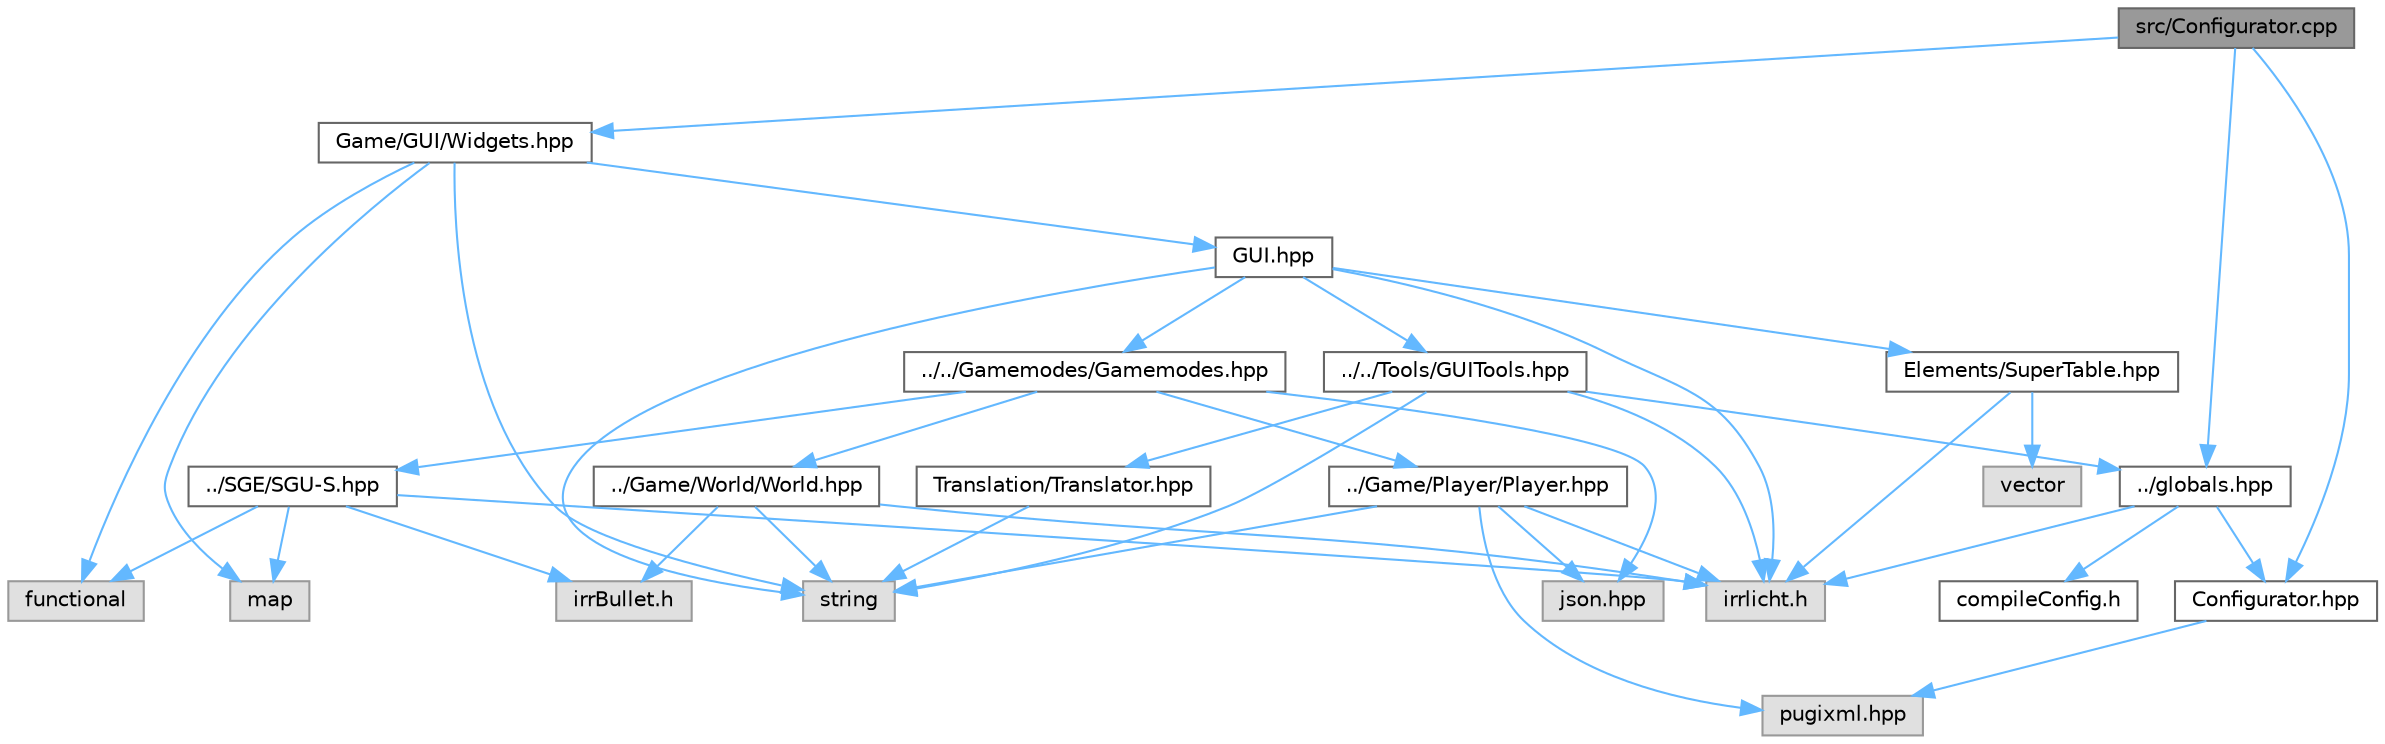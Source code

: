 digraph "src/Configurator.cpp"
{
 // LATEX_PDF_SIZE
  bgcolor="transparent";
  edge [fontname=Helvetica,fontsize=10,labelfontname=Helvetica,labelfontsize=10];
  node [fontname=Helvetica,fontsize=10,shape=box,height=0.2,width=0.4];
  Node1 [id="Node000001",label="src/Configurator.cpp",height=0.2,width=0.4,color="gray40", fillcolor="grey60", style="filled", fontcolor="black",tooltip=" "];
  Node1 -> Node2 [id="edge39_Node000001_Node000002",color="steelblue1",style="solid",tooltip=" "];
  Node2 [id="Node000002",label="Configurator.hpp",height=0.2,width=0.4,color="grey40", fillcolor="white", style="filled",URL="$d5/dd5/_configurator_8hpp.html",tooltip=" "];
  Node2 -> Node3 [id="edge40_Node000002_Node000003",color="steelblue1",style="solid",tooltip=" "];
  Node3 [id="Node000003",label="pugixml.hpp",height=0.2,width=0.4,color="grey60", fillcolor="#E0E0E0", style="filled",tooltip=" "];
  Node1 -> Node4 [id="edge41_Node000001_Node000004",color="steelblue1",style="solid",tooltip=" "];
  Node4 [id="Node000004",label="Game/GUI/Widgets.hpp",height=0.2,width=0.4,color="grey40", fillcolor="white", style="filled",URL="$dc/d55/_widgets_8hpp.html",tooltip=" "];
  Node4 -> Node5 [id="edge42_Node000004_Node000005",color="steelblue1",style="solid",tooltip=" "];
  Node5 [id="Node000005",label="GUI.hpp",height=0.2,width=0.4,color="grey40", fillcolor="white", style="filled",URL="$d3/d92/_g_u_i_8hpp.html",tooltip=" "];
  Node5 -> Node6 [id="edge43_Node000005_Node000006",color="steelblue1",style="solid",tooltip=" "];
  Node6 [id="Node000006",label="string",height=0.2,width=0.4,color="grey60", fillcolor="#E0E0E0", style="filled",tooltip=" "];
  Node5 -> Node7 [id="edge44_Node000005_Node000007",color="steelblue1",style="solid",tooltip=" "];
  Node7 [id="Node000007",label="irrlicht.h",height=0.2,width=0.4,color="grey60", fillcolor="#E0E0E0", style="filled",tooltip=" "];
  Node5 -> Node8 [id="edge45_Node000005_Node000008",color="steelblue1",style="solid",tooltip=" "];
  Node8 [id="Node000008",label="../../Tools/GUITools.hpp",height=0.2,width=0.4,color="grey40", fillcolor="white", style="filled",URL="$d9/d1f/_g_u_i_tools_8hpp.html",tooltip=" "];
  Node8 -> Node9 [id="edge46_Node000008_Node000009",color="steelblue1",style="solid",tooltip=" "];
  Node9 [id="Node000009",label="../globals.hpp",height=0.2,width=0.4,color="grey40", fillcolor="white", style="filled",URL="$d5/d82/globals_8hpp.html",tooltip=" "];
  Node9 -> Node2 [id="edge47_Node000009_Node000002",color="steelblue1",style="solid",tooltip=" "];
  Node9 -> Node10 [id="edge48_Node000009_Node000010",color="steelblue1",style="solid",tooltip=" "];
  Node10 [id="Node000010",label="compileConfig.h",height=0.2,width=0.4,color="grey40", fillcolor="white", style="filled",URL="$d5/df6/compile_config_8h.html",tooltip=" "];
  Node9 -> Node7 [id="edge49_Node000009_Node000007",color="steelblue1",style="solid",tooltip=" "];
  Node8 -> Node7 [id="edge50_Node000008_Node000007",color="steelblue1",style="solid",tooltip=" "];
  Node8 -> Node6 [id="edge51_Node000008_Node000006",color="steelblue1",style="solid",tooltip=" "];
  Node8 -> Node11 [id="edge52_Node000008_Node000011",color="steelblue1",style="solid",tooltip=" "];
  Node11 [id="Node000011",label="Translation/Translator.hpp",height=0.2,width=0.4,color="grey40", fillcolor="white", style="filled",URL="$da/dcc/_translator_8hpp.html",tooltip=" "];
  Node11 -> Node6 [id="edge53_Node000011_Node000006",color="steelblue1",style="solid",tooltip=" "];
  Node5 -> Node12 [id="edge54_Node000005_Node000012",color="steelblue1",style="solid",tooltip=" "];
  Node12 [id="Node000012",label="../../Gamemodes/Gamemodes.hpp",height=0.2,width=0.4,color="grey40", fillcolor="white", style="filled",URL="$d7/dd0/_gamemodes_8hpp.html",tooltip=" "];
  Node12 -> Node13 [id="edge55_Node000012_Node000013",color="steelblue1",style="solid",tooltip=" "];
  Node13 [id="Node000013",label="json.hpp",height=0.2,width=0.4,color="grey60", fillcolor="#E0E0E0", style="filled",tooltip=" "];
  Node12 -> Node14 [id="edge56_Node000012_Node000014",color="steelblue1",style="solid",tooltip=" "];
  Node14 [id="Node000014",label="../Game/Player/Player.hpp",height=0.2,width=0.4,color="grey40", fillcolor="white", style="filled",URL="$d0/d16/_player_8hpp.html",tooltip=" "];
  Node14 -> Node6 [id="edge57_Node000014_Node000006",color="steelblue1",style="solid",tooltip=" "];
  Node14 -> Node3 [id="edge58_Node000014_Node000003",color="steelblue1",style="solid",tooltip=" "];
  Node14 -> Node7 [id="edge59_Node000014_Node000007",color="steelblue1",style="solid",tooltip=" "];
  Node14 -> Node13 [id="edge60_Node000014_Node000013",color="steelblue1",style="solid",tooltip=" "];
  Node12 -> Node15 [id="edge61_Node000012_Node000015",color="steelblue1",style="solid",tooltip=" "];
  Node15 [id="Node000015",label="../Game/World/World.hpp",height=0.2,width=0.4,color="grey40", fillcolor="white", style="filled",URL="$dd/dc5/_world_8hpp.html",tooltip=" "];
  Node15 -> Node7 [id="edge62_Node000015_Node000007",color="steelblue1",style="solid",tooltip=" "];
  Node15 -> Node16 [id="edge63_Node000015_Node000016",color="steelblue1",style="solid",tooltip=" "];
  Node16 [id="Node000016",label="irrBullet.h",height=0.2,width=0.4,color="grey60", fillcolor="#E0E0E0", style="filled",tooltip=" "];
  Node15 -> Node6 [id="edge64_Node000015_Node000006",color="steelblue1",style="solid",tooltip=" "];
  Node12 -> Node17 [id="edge65_Node000012_Node000017",color="steelblue1",style="solid",tooltip=" "];
  Node17 [id="Node000017",label="../SGE/SGU-S.hpp",height=0.2,width=0.4,color="grey40", fillcolor="white", style="filled",URL="$d0/d66/_s_g_u-_s_8hpp.html",tooltip=" "];
  Node17 -> Node7 [id="edge66_Node000017_Node000007",color="steelblue1",style="solid",tooltip=" "];
  Node17 -> Node18 [id="edge67_Node000017_Node000018",color="steelblue1",style="solid",tooltip=" "];
  Node18 [id="Node000018",label="functional",height=0.2,width=0.4,color="grey60", fillcolor="#E0E0E0", style="filled",tooltip=" "];
  Node17 -> Node19 [id="edge68_Node000017_Node000019",color="steelblue1",style="solid",tooltip=" "];
  Node19 [id="Node000019",label="map",height=0.2,width=0.4,color="grey60", fillcolor="#E0E0E0", style="filled",tooltip=" "];
  Node17 -> Node16 [id="edge69_Node000017_Node000016",color="steelblue1",style="solid",tooltip=" "];
  Node5 -> Node20 [id="edge70_Node000005_Node000020",color="steelblue1",style="solid",tooltip=" "];
  Node20 [id="Node000020",label="Elements/SuperTable.hpp",height=0.2,width=0.4,color="grey40", fillcolor="white", style="filled",URL="$d8/d09/_super_table_8hpp.html",tooltip=" "];
  Node20 -> Node7 [id="edge71_Node000020_Node000007",color="steelblue1",style="solid",tooltip=" "];
  Node20 -> Node21 [id="edge72_Node000020_Node000021",color="steelblue1",style="solid",tooltip=" "];
  Node21 [id="Node000021",label="vector",height=0.2,width=0.4,color="grey60", fillcolor="#E0E0E0", style="filled",tooltip=" "];
  Node4 -> Node19 [id="edge73_Node000004_Node000019",color="steelblue1",style="solid",tooltip=" "];
  Node4 -> Node6 [id="edge74_Node000004_Node000006",color="steelblue1",style="solid",tooltip=" "];
  Node4 -> Node18 [id="edge75_Node000004_Node000018",color="steelblue1",style="solid",tooltip=" "];
  Node1 -> Node9 [id="edge76_Node000001_Node000009",color="steelblue1",style="solid",tooltip=" "];
}
